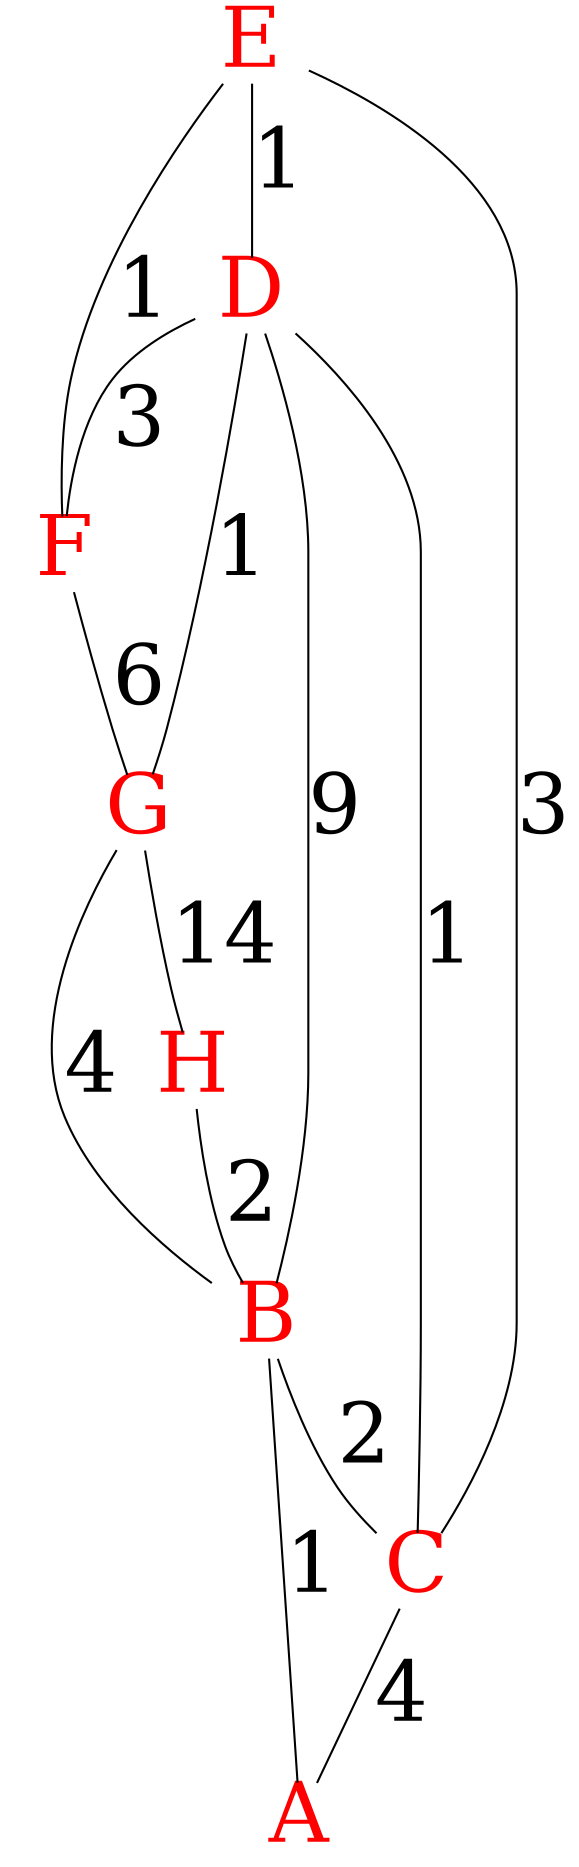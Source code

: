 graph {
node [image="icon_router.png" shape="none" fixedsize="true"];
node [fontsize="40pt" fontcolor="red"];
edge [fontsize="40pt"];
E [pos="5,1!"];
F [pos="1,3!"];
G [pos="2,6!"];
D [pos="5,4!"];
C [pos="8,5!"];
A [pos="11,6!"];
B [pos="7,8!"];
H [pos="4,9!"];
E -- F [label="1"];
E -- C [label="3"];
E -- D [label="1"];
D -- C [label="1"];
D -- F [label="3"];
D -- B [label="9"];
D -- G [label="1"];
F -- G [label="6"];
G -- H [label="14"];
H -- B [label="2"];
G -- B [label="4"];
B -- A [label="1"];
C -- A [label="4"];
B -- C [label="2"];
}
